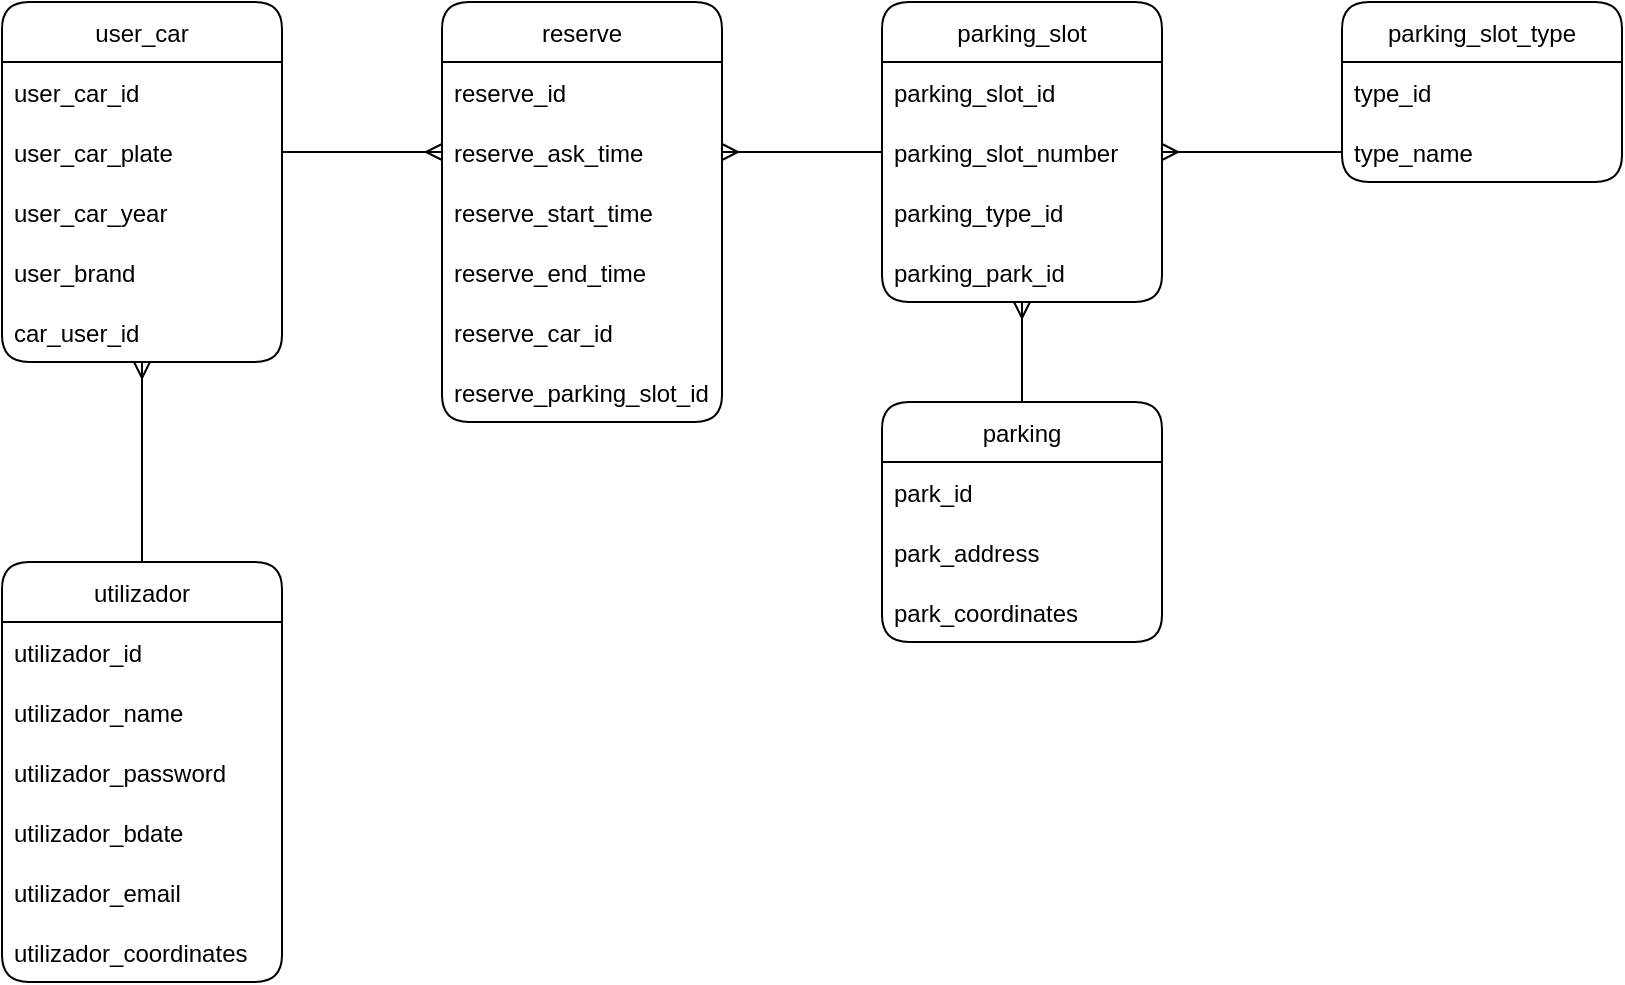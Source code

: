 <mxfile version="15.8.3" type="device"><diagram id="R2lEEEUBdFMjLlhIrx00" name="Page-1"><mxGraphModel dx="528" dy="529" grid="0" gridSize="10" guides="1" tooltips="1" connect="1" arrows="1" fold="1" page="0" pageScale="1" pageWidth="850" pageHeight="1100" math="0" shadow="0" extFonts="Permanent Marker^https://fonts.googleapis.com/css?family=Permanent+Marker"><root><mxCell id="0"/><mxCell id="1" parent="0"/><mxCell id="w5wngfvePrbkBFffq_fX-9" value="user_car" style="swimlane;fontStyle=0;childLayout=stackLayout;horizontal=1;startSize=30;horizontalStack=0;resizeParent=1;resizeParentMax=0;resizeLast=0;collapsible=1;marginBottom=0;rounded=1;swimlaneLine=1;" parent="1" vertex="1"><mxGeometry x="320" y="120" width="140" height="180" as="geometry"/></mxCell><mxCell id="w5wngfvePrbkBFffq_fX-10" value="user_car_id" style="text;strokeColor=none;fillColor=none;align=left;verticalAlign=middle;spacingLeft=4;spacingRight=4;overflow=hidden;points=[[0,0.5],[1,0.5]];portConstraint=eastwest;rotatable=0;" parent="w5wngfvePrbkBFffq_fX-9" vertex="1"><mxGeometry y="30" width="140" height="30" as="geometry"/></mxCell><mxCell id="w5wngfvePrbkBFffq_fX-11" value="user_car_plate" style="text;strokeColor=none;fillColor=none;align=left;verticalAlign=middle;spacingLeft=4;spacingRight=4;overflow=hidden;points=[[0,0.5],[1,0.5]];portConstraint=eastwest;rotatable=0;" parent="w5wngfvePrbkBFffq_fX-9" vertex="1"><mxGeometry y="60" width="140" height="30" as="geometry"/></mxCell><mxCell id="w5wngfvePrbkBFffq_fX-12" value="user_car_year" style="text;strokeColor=none;fillColor=none;align=left;verticalAlign=middle;spacingLeft=4;spacingRight=4;overflow=hidden;points=[[0,0.5],[1,0.5]];portConstraint=eastwest;rotatable=0;" parent="w5wngfvePrbkBFffq_fX-9" vertex="1"><mxGeometry y="90" width="140" height="30" as="geometry"/></mxCell><mxCell id="w5wngfvePrbkBFffq_fX-63" value="user_brand" style="text;strokeColor=none;fillColor=none;align=left;verticalAlign=middle;spacingLeft=4;spacingRight=4;overflow=hidden;points=[[0,0.5],[1,0.5]];portConstraint=eastwest;rotatable=0;" parent="w5wngfvePrbkBFffq_fX-9" vertex="1"><mxGeometry y="120" width="140" height="30" as="geometry"/></mxCell><mxCell id="OBQU4btn0eaRhCrgNVkc-15" value="car_user_id" style="text;strokeColor=none;fillColor=none;align=left;verticalAlign=middle;spacingLeft=4;spacingRight=4;overflow=hidden;points=[[0,0.5],[1,0.5]];portConstraint=eastwest;rotatable=0;" parent="w5wngfvePrbkBFffq_fX-9" vertex="1"><mxGeometry y="150" width="140" height="30" as="geometry"/></mxCell><mxCell id="w5wngfvePrbkBFffq_fX-30" value="utilizador" style="swimlane;fontStyle=0;childLayout=stackLayout;horizontal=1;startSize=30;horizontalStack=0;resizeParent=1;resizeParentMax=0;resizeLast=0;collapsible=1;marginBottom=0;rounded=1;swimlaneLine=1;" parent="1" vertex="1"><mxGeometry x="320" y="400" width="140" height="210" as="geometry"/></mxCell><mxCell id="w5wngfvePrbkBFffq_fX-33" value="utilizador_id" style="text;strokeColor=none;fillColor=none;align=left;verticalAlign=middle;spacingLeft=4;spacingRight=4;overflow=hidden;points=[[0,0.5],[1,0.5]];portConstraint=eastwest;rotatable=0;" parent="w5wngfvePrbkBFffq_fX-30" vertex="1"><mxGeometry y="30" width="140" height="30" as="geometry"/></mxCell><mxCell id="w5wngfvePrbkBFffq_fX-31" value="utilizador_name" style="text;strokeColor=none;fillColor=none;align=left;verticalAlign=middle;spacingLeft=4;spacingRight=4;overflow=hidden;points=[[0,0.5],[1,0.5]];portConstraint=eastwest;rotatable=0;" parent="w5wngfvePrbkBFffq_fX-30" vertex="1"><mxGeometry y="60" width="140" height="30" as="geometry"/></mxCell><mxCell id="w5wngfvePrbkBFffq_fX-32" value="utilizador_password" style="text;strokeColor=none;fillColor=none;align=left;verticalAlign=middle;spacingLeft=4;spacingRight=4;overflow=hidden;points=[[0,0.5],[1,0.5]];portConstraint=eastwest;rotatable=0;" parent="w5wngfvePrbkBFffq_fX-30" vertex="1"><mxGeometry y="90" width="140" height="30" as="geometry"/></mxCell><mxCell id="w5wngfvePrbkBFffq_fX-50" value="utilizador_bdate" style="text;strokeColor=none;fillColor=none;align=left;verticalAlign=middle;spacingLeft=4;spacingRight=4;overflow=hidden;points=[[0,0.5],[1,0.5]];portConstraint=eastwest;rotatable=0;" parent="w5wngfvePrbkBFffq_fX-30" vertex="1"><mxGeometry y="120" width="140" height="30" as="geometry"/></mxCell><mxCell id="w5wngfvePrbkBFffq_fX-51" value="utilizador_email" style="text;strokeColor=none;fillColor=none;align=left;verticalAlign=middle;spacingLeft=4;spacingRight=4;overflow=hidden;points=[[0,0.5],[1,0.5]];portConstraint=eastwest;rotatable=0;" parent="w5wngfvePrbkBFffq_fX-30" vertex="1"><mxGeometry y="150" width="140" height="30" as="geometry"/></mxCell><mxCell id="w5wngfvePrbkBFffq_fX-60" value="utilizador_coordinates" style="text;strokeColor=none;fillColor=none;align=left;verticalAlign=middle;spacingLeft=4;spacingRight=4;overflow=hidden;points=[[0,0.5],[1,0.5]];portConstraint=eastwest;rotatable=0;" parent="w5wngfvePrbkBFffq_fX-30" vertex="1"><mxGeometry y="180" width="140" height="30" as="geometry"/></mxCell><mxCell id="w5wngfvePrbkBFffq_fX-34" value="reserve" style="swimlane;fontStyle=0;childLayout=stackLayout;horizontal=1;startSize=30;horizontalStack=0;resizeParent=1;resizeParentMax=0;resizeLast=0;collapsible=1;marginBottom=0;rounded=1;swimlaneLine=1;" parent="1" vertex="1"><mxGeometry x="540" y="120" width="140" height="210" as="geometry"/></mxCell><mxCell id="w5wngfvePrbkBFffq_fX-35" value="reserve_id" style="text;strokeColor=none;fillColor=none;align=left;verticalAlign=middle;spacingLeft=4;spacingRight=4;overflow=hidden;points=[[0,0.5],[1,0.5]];portConstraint=eastwest;rotatable=0;" parent="w5wngfvePrbkBFffq_fX-34" vertex="1"><mxGeometry y="30" width="140" height="30" as="geometry"/></mxCell><mxCell id="w5wngfvePrbkBFffq_fX-36" value="reserve_ask_time" style="text;strokeColor=none;fillColor=none;align=left;verticalAlign=middle;spacingLeft=4;spacingRight=4;overflow=hidden;points=[[0,0.5],[1,0.5]];portConstraint=eastwest;rotatable=0;" parent="w5wngfvePrbkBFffq_fX-34" vertex="1"><mxGeometry y="60" width="140" height="30" as="geometry"/></mxCell><mxCell id="w5wngfvePrbkBFffq_fX-37" value="reserve_start_time" style="text;strokeColor=none;fillColor=none;align=left;verticalAlign=middle;spacingLeft=4;spacingRight=4;overflow=hidden;points=[[0,0.5],[1,0.5]];portConstraint=eastwest;rotatable=0;" parent="w5wngfvePrbkBFffq_fX-34" vertex="1"><mxGeometry y="90" width="140" height="30" as="geometry"/></mxCell><mxCell id="w5wngfvePrbkBFffq_fX-66" value="reserve_end_time" style="text;strokeColor=none;fillColor=none;align=left;verticalAlign=middle;spacingLeft=4;spacingRight=4;overflow=hidden;points=[[0,0.5],[1,0.5]];portConstraint=eastwest;rotatable=0;" parent="w5wngfvePrbkBFffq_fX-34" vertex="1"><mxGeometry y="120" width="140" height="30" as="geometry"/></mxCell><mxCell id="OBQU4btn0eaRhCrgNVkc-8" value="reserve_car_id" style="text;strokeColor=none;fillColor=none;align=left;verticalAlign=middle;spacingLeft=4;spacingRight=4;overflow=hidden;points=[[0,0.5],[1,0.5]];portConstraint=eastwest;rotatable=0;" parent="w5wngfvePrbkBFffq_fX-34" vertex="1"><mxGeometry y="150" width="140" height="30" as="geometry"/></mxCell><mxCell id="OBQU4btn0eaRhCrgNVkc-9" value="reserve_parking_slot_id" style="text;strokeColor=none;fillColor=none;align=left;verticalAlign=middle;spacingLeft=4;spacingRight=4;overflow=hidden;points=[[0,0.5],[1,0.5]];portConstraint=eastwest;rotatable=0;" parent="w5wngfvePrbkBFffq_fX-34" vertex="1"><mxGeometry y="180" width="140" height="30" as="geometry"/></mxCell><mxCell id="w5wngfvePrbkBFffq_fX-38" value="parking_slot" style="swimlane;fontStyle=0;childLayout=stackLayout;horizontal=1;startSize=30;horizontalStack=0;resizeParent=1;resizeParentMax=0;resizeLast=0;collapsible=1;marginBottom=0;rounded=1;swimlaneLine=1;" parent="1" vertex="1"><mxGeometry x="760" y="120" width="140" height="150" as="geometry"/></mxCell><mxCell id="w5wngfvePrbkBFffq_fX-39" value="parking_slot_id" style="text;strokeColor=none;fillColor=none;align=left;verticalAlign=middle;spacingLeft=4;spacingRight=4;overflow=hidden;points=[[0,0.5],[1,0.5]];portConstraint=eastwest;rotatable=0;" parent="w5wngfvePrbkBFffq_fX-38" vertex="1"><mxGeometry y="30" width="140" height="30" as="geometry"/></mxCell><mxCell id="w5wngfvePrbkBFffq_fX-40" value="parking_slot_number" style="text;strokeColor=none;fillColor=none;align=left;verticalAlign=middle;spacingLeft=4;spacingRight=4;overflow=hidden;points=[[0,0.5],[1,0.5]];portConstraint=eastwest;rotatable=0;" parent="w5wngfvePrbkBFffq_fX-38" vertex="1"><mxGeometry y="60" width="140" height="30" as="geometry"/></mxCell><mxCell id="OBQU4btn0eaRhCrgNVkc-10" value="parking_type_id" style="text;strokeColor=none;fillColor=none;align=left;verticalAlign=middle;spacingLeft=4;spacingRight=4;overflow=hidden;points=[[0,0.5],[1,0.5]];portConstraint=eastwest;rotatable=0;" parent="w5wngfvePrbkBFffq_fX-38" vertex="1"><mxGeometry y="90" width="140" height="30" as="geometry"/></mxCell><mxCell id="OBQU4btn0eaRhCrgNVkc-11" value="parking_park_id" style="text;strokeColor=none;fillColor=none;align=left;verticalAlign=middle;spacingLeft=4;spacingRight=4;overflow=hidden;points=[[0,0.5],[1,0.5]];portConstraint=eastwest;rotatable=0;" parent="w5wngfvePrbkBFffq_fX-38" vertex="1"><mxGeometry y="120" width="140" height="30" as="geometry"/></mxCell><mxCell id="w5wngfvePrbkBFffq_fX-42" value="parking" style="swimlane;fontStyle=0;childLayout=stackLayout;horizontal=1;startSize=30;horizontalStack=0;resizeParent=1;resizeParentMax=0;resizeLast=0;collapsible=1;marginBottom=0;rounded=1;swimlaneLine=1;" parent="1" vertex="1"><mxGeometry x="760" y="320" width="140" height="120" as="geometry"/></mxCell><mxCell id="w5wngfvePrbkBFffq_fX-43" value="park_id" style="text;strokeColor=none;fillColor=none;align=left;verticalAlign=middle;spacingLeft=4;spacingRight=4;overflow=hidden;points=[[0,0.5],[1,0.5]];portConstraint=eastwest;rotatable=0;" parent="w5wngfvePrbkBFffq_fX-42" vertex="1"><mxGeometry y="30" width="140" height="30" as="geometry"/></mxCell><mxCell id="w5wngfvePrbkBFffq_fX-44" value="park_address" style="text;strokeColor=none;fillColor=none;align=left;verticalAlign=middle;spacingLeft=4;spacingRight=4;overflow=hidden;points=[[0,0.5],[1,0.5]];portConstraint=eastwest;rotatable=0;" parent="w5wngfvePrbkBFffq_fX-42" vertex="1"><mxGeometry y="60" width="140" height="30" as="geometry"/></mxCell><mxCell id="w5wngfvePrbkBFffq_fX-45" value="park_coordinates" style="text;strokeColor=none;fillColor=none;align=left;verticalAlign=middle;spacingLeft=4;spacingRight=4;overflow=hidden;points=[[0,0.5],[1,0.5]];portConstraint=eastwest;rotatable=0;" parent="w5wngfvePrbkBFffq_fX-42" vertex="1"><mxGeometry y="90" width="140" height="30" as="geometry"/></mxCell><mxCell id="w5wngfvePrbkBFffq_fX-46" value="parking_slot_type" style="swimlane;fontStyle=0;childLayout=stackLayout;horizontal=1;startSize=30;horizontalStack=0;resizeParent=1;resizeParentMax=0;resizeLast=0;collapsible=1;marginBottom=0;rounded=1;swimlaneLine=1;" parent="1" vertex="1"><mxGeometry x="990" y="120" width="140" height="90" as="geometry"/></mxCell><mxCell id="w5wngfvePrbkBFffq_fX-68" value="type_id" style="text;strokeColor=none;fillColor=none;align=left;verticalAlign=middle;spacingLeft=4;spacingRight=4;overflow=hidden;points=[[0,0.5],[1,0.5]];portConstraint=eastwest;rotatable=0;" parent="w5wngfvePrbkBFffq_fX-46" vertex="1"><mxGeometry y="30" width="140" height="30" as="geometry"/></mxCell><mxCell id="w5wngfvePrbkBFffq_fX-69" value="type_name" style="text;strokeColor=none;fillColor=none;align=left;verticalAlign=middle;spacingLeft=4;spacingRight=4;overflow=hidden;points=[[0,0.5],[1,0.5]];portConstraint=eastwest;rotatable=0;" parent="w5wngfvePrbkBFffq_fX-46" vertex="1"><mxGeometry y="60" width="140" height="30" as="geometry"/></mxCell><mxCell id="w5wngfvePrbkBFffq_fX-54" value="" style="fontSize=12;html=1;endArrow=ERmany;rounded=0;strokeColor=default;exitX=0.5;exitY=0;exitDx=0;exitDy=0;" parent="1" source="w5wngfvePrbkBFffq_fX-30" target="OBQU4btn0eaRhCrgNVkc-15" edge="1"><mxGeometry width="100" height="100" relative="1" as="geometry"><mxPoint x="490" y="400" as="sourcePoint"/><mxPoint x="390" y="330" as="targetPoint"/></mxGeometry></mxCell><mxCell id="w5wngfvePrbkBFffq_fX-55" value="" style="fontSize=12;html=1;endArrow=ERmany;rounded=0;strokeColor=default;entryX=0;entryY=0.5;entryDx=0;entryDy=0;exitX=1;exitY=0.5;exitDx=0;exitDy=0;" parent="1" source="w5wngfvePrbkBFffq_fX-11" target="w5wngfvePrbkBFffq_fX-36" edge="1"><mxGeometry width="100" height="100" relative="1" as="geometry"><mxPoint x="490" y="195" as="sourcePoint"/><mxPoint x="399.58" y="249.01" as="targetPoint"/></mxGeometry></mxCell><mxCell id="w5wngfvePrbkBFffq_fX-56" value="" style="fontSize=12;html=1;endArrow=ERmany;rounded=0;strokeColor=default;exitX=0;exitY=0.5;exitDx=0;exitDy=0;entryX=1;entryY=0.5;entryDx=0;entryDy=0;" parent="1" source="w5wngfvePrbkBFffq_fX-40" edge="1"><mxGeometry width="100" height="100" relative="1" as="geometry"><mxPoint x="420" y="340" as="sourcePoint"/><mxPoint x="680" y="195" as="targetPoint"/></mxGeometry></mxCell><mxCell id="w5wngfvePrbkBFffq_fX-58" value="" style="fontSize=12;html=1;endArrow=ERmany;rounded=0;strokeColor=default;exitX=0.5;exitY=0;exitDx=0;exitDy=0;" parent="1" source="w5wngfvePrbkBFffq_fX-42" edge="1"><mxGeometry width="100" height="100" relative="1" as="geometry"><mxPoint x="440" y="360" as="sourcePoint"/><mxPoint x="830" y="270" as="targetPoint"/></mxGeometry></mxCell><mxCell id="OBQU4btn0eaRhCrgNVkc-16" value="" style="fontSize=12;html=1;endArrow=ERmany;rounded=0;strokeColor=default;exitX=0;exitY=0.5;exitDx=0;exitDy=0;" parent="1" source="w5wngfvePrbkBFffq_fX-69" edge="1"><mxGeometry width="100" height="100" relative="1" as="geometry"><mxPoint x="770" y="205" as="sourcePoint"/><mxPoint x="900" y="195" as="targetPoint"/></mxGeometry></mxCell></root></mxGraphModel></diagram></mxfile>